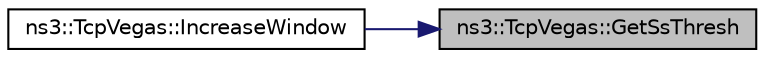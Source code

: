 digraph "ns3::TcpVegas::GetSsThresh"
{
 // LATEX_PDF_SIZE
  edge [fontname="Helvetica",fontsize="10",labelfontname="Helvetica",labelfontsize="10"];
  node [fontname="Helvetica",fontsize="10",shape=record];
  rankdir="RL";
  Node1 [label="ns3::TcpVegas::GetSsThresh",height=0.2,width=0.4,color="black", fillcolor="grey75", style="filled", fontcolor="black",tooltip="Get slow start threshold following Vegas principle."];
  Node1 -> Node2 [dir="back",color="midnightblue",fontsize="10",style="solid",fontname="Helvetica"];
  Node2 [label="ns3::TcpVegas::IncreaseWindow",height=0.2,width=0.4,color="black", fillcolor="white", style="filled",URL="$classns3_1_1_tcp_vegas.html#ae80e9ac677116dada43dacda0f98a8b6",tooltip="Adjust cwnd following Vegas linear increase/decrease algorithm."];
}
